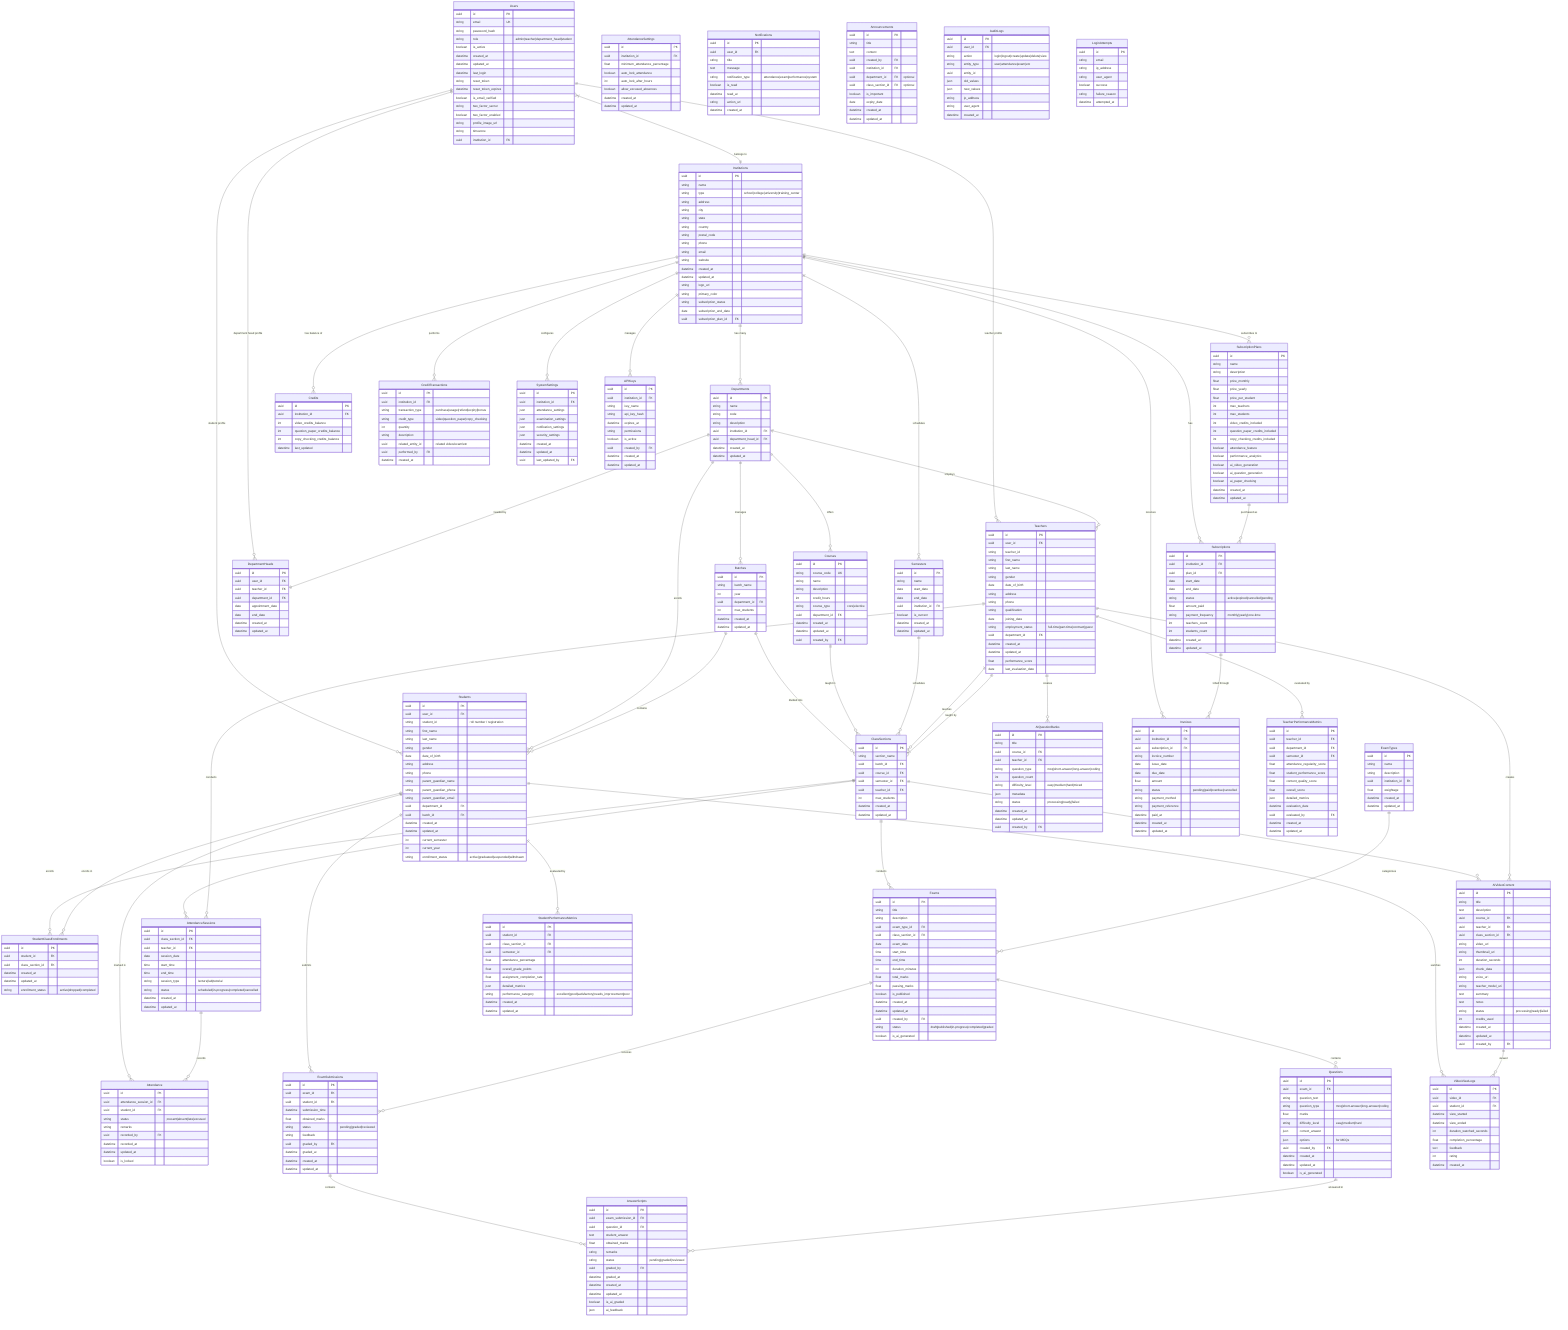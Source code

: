 erDiagram
    %% Core User Management
    Users {
        uuid id PK
        string email UK
        string password_hash
        string role "admin|teacher|department_head|student"
        boolean is_active
        datetime created_at
        datetime updated_at
        datetime last_login
        string reset_token
        datetime reset_token_expires
        boolean is_email_verified
        string two_factor_secret
        boolean two_factor_enabled
        string profile_image_url
        string timezone
        uuid institution_id FK
    }

    Institutions {
        uuid id PK
        string name
        string type "school|college|university|training_center"
        string address
        string city
        string state
        string country
        string postal_code
        string phone
        string email
        string website
        datetime created_at
        datetime updated_at
        string logo_url
        string primary_color
        string subscription_status
        date subscription_end_date
        uuid subscription_plan_id FK
    }

    Departments {
        uuid id PK
        string name
        string code
        string description
        uuid institution_id FK
        uuid department_head_id FK
        datetime created_at
        datetime updated_at
    }

    %% Student Information
    Students {
        uuid id PK
        uuid user_id FK
        string student_id "roll number / registration"
        string first_name
        string last_name
        string gender
        date date_of_birth
        string address
        string phone
        string parent_guardian_name
        string parent_guardian_phone
        string parent_guardian_email
        uuid department_id FK
        uuid batch_id FK
        datetime created_at
        datetime updated_at
        int current_semester
        int current_year
        string enrollment_status "active|graduated|suspended|withdrawn"
    }

    %% Teacher Information
    Teachers {
        uuid id PK
        uuid user_id FK
        string teacher_id
        string first_name
        string last_name
        string gender
        date date_of_birth
        string address
        string phone
        string qualification
        date joining_date
        string employment_status "full-time|part-time|contract|guest"
        uuid department_id FK
        datetime created_at
        datetime updated_at
        float performance_score
        date last_evaluation_date
    }

    %% Department Head Information
    DepartmentHeads {
        uuid id PK
        uuid user_id FK
        uuid teacher_id FK
        uuid department_id FK
        date appointment_date
        date end_date
        datetime created_at
        datetime updated_at
    }

    %% Course Structure
    Courses {
        uuid id PK
        string course_code UK
        string name
        string description
        int credit_hours
        string course_type "core|elective"
        uuid department_id FK
        datetime created_at
        datetime updated_at
        uuid created_by FK
    }

    Batches {
        uuid id PK
        string batch_name
        int year
        uuid department_id FK
        int max_students
        datetime created_at
        datetime updated_at
    }

    Semesters {
        uuid id PK
        string name
        date start_date
        date end_date
        uuid institution_id FK
        boolean is_current
        datetime created_at
        datetime updated_at
    }

    ClassSections {
        uuid id PK
        string section_name
        uuid batch_id FK
        uuid course_id FK
        uuid semester_id FK
        uuid teacher_id FK
        int max_students
        datetime created_at
        datetime updated_at
    }

    StudentClassEnrollments {
        uuid id PK
        uuid student_id FK
        uuid class_section_id FK
        datetime created_at
        datetime updated_at
        string enrollment_status "active|dropped|completed"
    }

    %% Attendance Management
    AttendanceSessions {
        uuid id PK
        uuid class_section_id FK
        uuid teacher_id FK
        date session_date
        time start_time
        time end_time
        string session_type "lecture|lab|tutorial"
        string status "scheduled|in-progress|completed|cancelled"
        datetime created_at
        datetime updated_at
    }

    Attendance {
        uuid id PK
        uuid attendance_session_id FK
        uuid student_id FK
        string status "present|absent|late|excused"
        string remarks
        uuid recorded_by FK
        datetime recorded_at
        datetime updated_at
        boolean is_locked
    }

    AttendanceSettings {
        uuid id PK
        uuid institution_id FK
        float minimum_attendance_percentage
        boolean auto_lock_attendance
        int auto_lock_after_hours
        boolean allow_excused_absences
        datetime created_at
        datetime updated_at
    }

    %% Examination and Assessment
    ExamTypes {
        uuid id PK
        string name
        string description
        uuid institution_id FK
        float weightage
        datetime created_at
        datetime updated_at
    }

    Exams {
        uuid id PK
        string title
        string description
        uuid exam_type_id FK
        uuid class_section_id FK
        date exam_date
        time start_time
        time end_time
        int duration_minutes
        float total_marks
        float passing_marks
        boolean is_published
        datetime created_at
        datetime updated_at
        uuid created_by FK
        string status "draft|published|in-progress|completed|graded"
        boolean is_ai_generated
    }

    Questions {
        uuid id PK
        uuid exam_id FK
        string question_text
        string question_type "mcq|short-answer|long-answer|coding"
        float marks
        string difficulty_level "easy|medium|hard"
        json correct_answer
        json options "for MCQs"
        uuid created_by FK
        datetime created_at
        datetime updated_at
        boolean is_ai_generated
    }

    ExamSubmissions {
        uuid id PK
        uuid exam_id FK
        uuid student_id FK
        datetime submission_time
        float obtained_marks
        string status "pending|graded|reviewed"
        string feedback
        uuid graded_by FK
        datetime graded_at
        datetime created_at
        datetime updated_at
    }

    AnswerScripts {
        uuid id PK
        uuid exam_submission_id FK
        uuid question_id FK
        text student_answer
        float obtained_marks
        string remarks
        string status "pending|graded|reviewed"
        uuid graded_by FK
        datetime graded_at
        datetime created_at
        datetime updated_at
        boolean is_ai_graded
        json ai_feedback
    }

    %% AI Content Generation
    AIVideoContent {
        uuid id PK
        string title
        text description
        uuid course_id FK
        uuid teacher_id FK
        uuid class_section_id FK
        string video_url
        string thumbnail_url
        int duration_seconds
        json chunk_data
        string voice_uri
        string teacher_model_uri
        text summary
        text notes
        string status "processing|ready|failed"
        int credits_used
        datetime created_at
        datetime updated_at
        uuid created_by FK
    }

    VideoViewLogs {
        uuid id PK
        uuid video_id FK
        uuid student_id FK
        datetime view_started
        datetime view_ended
        int duration_watched_seconds
        float completion_percentage
        text feedback
        int rating
        datetime created_at
    }

    AIQuestionBanks {
        uuid id PK
        string title
        uuid course_id FK
        uuid teacher_id FK
        string question_type "mcq|short-answer|long-answer|coding"
        int question_count
        string difficulty_level "easy|medium|hard|mixed"
        json metadata
        string status "processing|ready|failed"
        datetime created_at
        datetime updated_at
        uuid created_by FK
    }

    %% Subscription and Billing
    SubscriptionPlans {
        uuid id PK
        string name
        string description
        float price_monthly
        float price_yearly
        float price_per_student
        int max_teachers
        int max_students
        int video_credits_included
        int question_paper_credits_included
        int copy_checking_credits_included
        boolean attendance_feature
        boolean performance_analytics
        boolean ai_video_generation
        boolean ai_question_generation
        boolean ai_paper_checking
        datetime created_at
        datetime updated_at
    }

    Subscriptions {
        uuid id PK
        uuid institution_id FK
        uuid plan_id FK
        date start_date
        date end_date
        string status "active|expired|cancelled|pending"
        float amount_paid
        string payment_frequency "monthly|yearly|one-time"
        int teachers_count
        int students_count
        datetime created_at
        datetime updated_at
    }

    Credits {
        uuid id PK
        uuid institution_id FK
        int video_credits_balance
        int question_paper_credits_balance
        int copy_checking_credits_balance
        datetime last_updated
    }

    CreditTransactions {
        uuid id PK
        uuid institution_id FK
        string transaction_type "purchase|usage|refund|expiry|bonus"
        string credit_type "video|question_paper|copy_checking"
        int quantity
        string description
        uuid related_entity_id "related video/exam/etc"
        uuid performed_by FK
        datetime created_at
    }

    Invoices {
        uuid id PK
        uuid institution_id FK
        uuid subscription_id FK
        string invoice_number
        date issue_date
        date due_date
        float amount
        string status "pending|paid|overdue|cancelled"
        string payment_method
        string payment_reference
        datetime paid_at
        datetime created_at
        datetime updated_at
    }

    %% Performance Analytics
    TeacherPerformanceMetrics {
        uuid id PK
        uuid teacher_id FK
        uuid department_id FK
        uuid semester_id FK
        float attendance_regularity_score
        float student_performance_score
        float content_quality_score
        float overall_score
        json detailed_metrics
        datetime evaluation_date
        uuid evaluated_by FK
        datetime created_at
        datetime updated_at
    }

    StudentPerformanceMetrics {
        uuid id PK
        uuid student_id FK
        uuid class_section_id FK
        uuid semester_id FK
        float attendance_percentage
        float overall_grade_points
        float assignment_completion_rate
        json detailed_metrics
        string performance_category "excellent|good|satisfactory|needs_improvement|poor"
        datetime created_at
        datetime updated_at
    }

    %% Notifications and Communications
    Notifications {
        uuid id PK
        uuid user_id FK
        string title
        text message
        string notification_type "attendance|exam|performance|system"
        boolean is_read
        datetime read_at
        string action_url
        datetime created_at
    }

    Announcements {
        uuid id PK
        string title
        text content
        uuid created_by FK
        uuid institution_id FK
        uuid department_id FK "optional"
        uuid class_section_id FK "optional"
        boolean is_important
        date expiry_date
        datetime created_at
        datetime updated_at
    }

    %% Audit and Security
    AuditLogs {
        uuid id PK
        uuid user_id FK
        string action "login|logout|create|update|delete|view"
        string entity_type "user|attendance|exam|etc"
        uuid entity_id
        json old_values
        json new_values
        string ip_address
        string user_agent
        datetime created_at
    }

    LoginAttempts {
        uuid id PK
        string email
        string ip_address
        string user_agent
        boolean success
        string failure_reason
        datetime attempted_at
    }

    %% System Settings
    SystemSettings {
        uuid id PK
        uuid institution_id FK
        json attendance_settings
        json examination_settings
        json notification_settings
        json security_settings
        datetime created_at
        datetime updated_at
        uuid last_updated_by FK
    }

    APIKeys {
        uuid id PK
        uuid institution_id FK
        string key_name
        string api_key_hash
        datetime expires_at
        string permissions
        boolean is_active
        uuid created_by FK
        datetime created_at
        datetime updated_at
    }

    %% Relationships
    Users ||--o{ Teachers : "teacher profile"
    Users ||--o{ Students : "student profile"
    Users ||--o{ DepartmentHeads : "department head profile"
    Users }|--|| Institutions : "belongs to"
    
    Institutions ||--o{ Departments : "has many"
    Institutions ||--o{ SubscriptionPlans : "subscribes to"
    Institutions ||--o{ Subscriptions : "has"
    Institutions ||--o{ Credits : "has balance of"
    Institutions ||--o{ CreditTransactions : "performs"
    Institutions ||--o{ Invoices : "receives"
    Institutions ||--o{ SystemSettings : "configures"
    Institutions ||--o{ APIKeys : "manages"
    Institutions ||--o{ Semesters : "schedules"
    
    Departments ||--o{ Courses : "offers"
    Departments ||--o{ Batches : "manages"
    Departments ||--o{ Teachers : "employs"
    Departments ||--o{ Students : "enrolls"
    Departments ||--|| DepartmentHeads : "headed by"
    
    Batches ||--o{ ClassSections : "divided into"
    Batches ||--o{ Students : "contains"
    
    Courses ||--o{ ClassSections : "taught in"
    
    Semesters ||--o{ ClassSections : "schedules"
    
    ClassSections ||--o{ StudentClassEnrollments : "enrolls"
    ClassSections ||--o{ AttendanceSessions : "schedules"
    ClassSections ||--o{ Exams : "conducts"
    ClassSections ||--o{ AIVideoContent : "has content for"
    ClassSections }|--|| Teachers : "taught by"
    
    Students ||--o{ StudentClassEnrollments : "enrolls in"
    Students ||--o{ Attendance : "marked in"
    Students ||--o{ ExamSubmissions : "submits"
    Students ||--o{ VideoViewLogs : "watches"
    Students ||--o{ StudentPerformanceMetrics : "evaluated by"
    
    Teachers ||--o{ ClassSections : "teaches"
    Teachers ||--o{ AttendanceSessions : "conducts"
    Teachers ||--o{ AIVideoContent : "creates"
    Teachers ||--o{ AIQuestionBanks : "creates"
    Teachers ||--o{ TeacherPerformanceMetrics : "evaluated by"
    
    AttendanceSessions ||--o{ Attendance : "records"
    
    ExamTypes ||--o{ Exams : "categorizes"
    
    Exams ||--o{ Questions : "contains"
    Exams ||--o{ ExamSubmissions : "receives"
    
    ExamSubmissions ||--o{ AnswerScripts : "contains"
    
    Questions ||--o{ AnswerScripts : "answered in"
    
    AIVideoContent ||--o{ VideoViewLogs : "viewed"
    
    SubscriptionPlans ||--o{ Subscriptions : "purchased as"
    
    Subscriptions ||--o{ Invoices : "billed through"